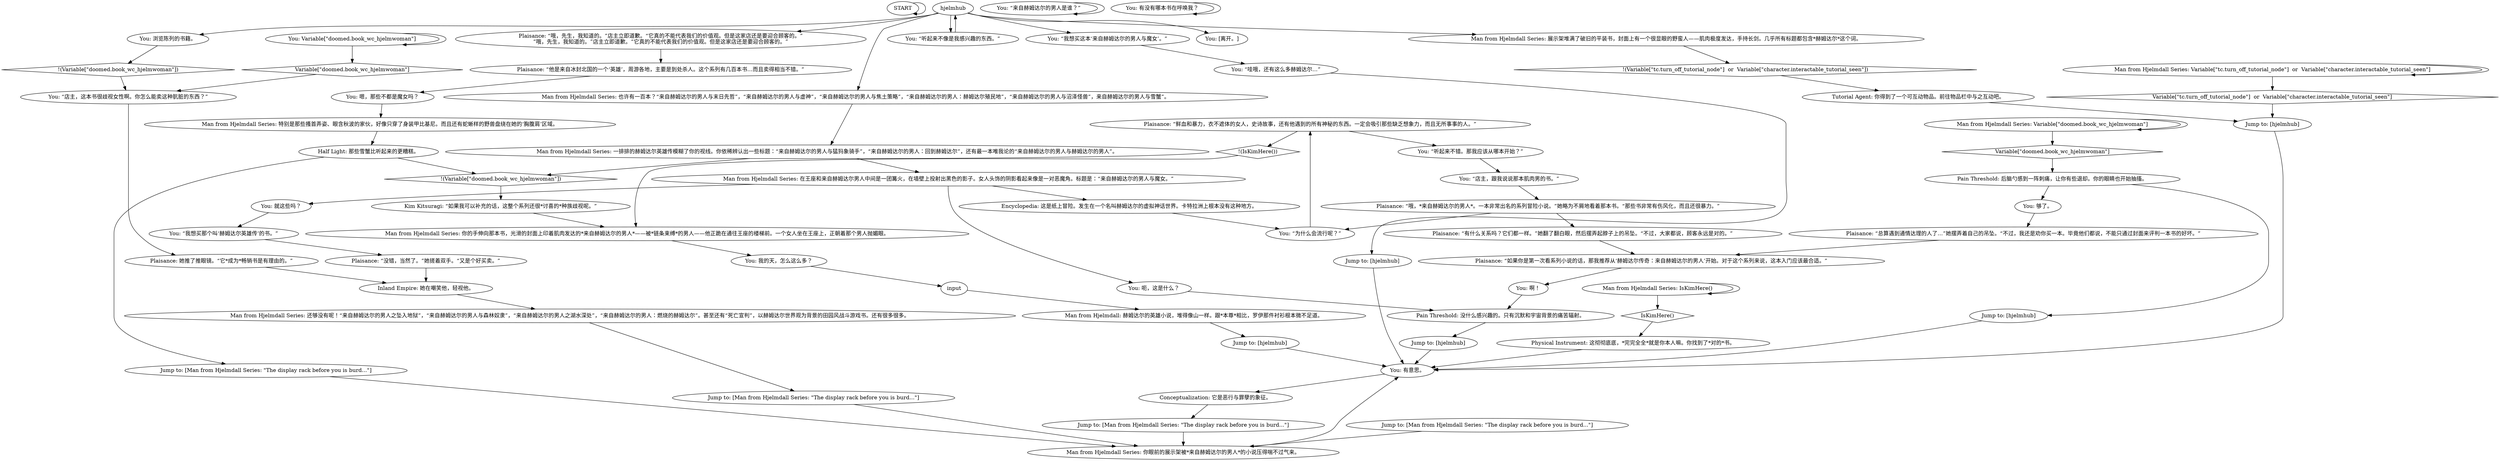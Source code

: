 # BOOKSTORE / HJELMSERIES
# A shelf full of Hjelmdall books. There are so many.
# ==================================================
digraph G {
	  0 [label="START"];
	  1 [label="input"];
	  2 [label="Man from Hjelmdall Series: 也许有一百本？“来自赫姆达尔的男人与末日先哲”，“来自赫姆达尔的男人与虚神”，“来自赫姆达尔的男人与焦土策略”，“来自赫姆达尔的男人：赫姆达尔殖民地”，“来自赫姆达尔的男人与沼泽怪兽”，来自赫姆达尔的男人与雪蟹”。"];
	  3 [label="You: “哇哦，还有这么多赫姆达尔…”"];
	  4 [label="Plaisance: 她推了推眼镜。“它*成为*畅销书是有理由的。”"];
	  5 [label="Man from Hjelmdall Series: IsKimHere()"];
	  6 [label="IsKimHere()", shape=diamond];
	  7 [label="!(IsKimHere())", shape=diamond];
	  8 [label="You: “听起来不像是我感兴趣的东西。”"];
	  9 [label="You: [离开。]"];
	  10 [label="You: “店主，跟我说说那本肌肉男的书。”"];
	  11 [label="Plaisance: “有什么关系吗？它们都一样。”她翻了翻白眼，然后摆弄起脖子上的吊坠。“不过，大家都说，顾客永远是对的。”"];
	  12 [label="You: “来自赫姆达尔的男人是谁？”"];
	  13 [label="Plaisance: “他是来自冰封北国的一个‘英雄’，周游各地，主要是到处杀人。这个系列有几百本书…而且卖得相当不错。”"];
	  14 [label="Jump to: [Man from Hjelmdall Series: \"The display rack before you is burd...\"]"];
	  15 [label="You: 就这些吗？"];
	  16 [label="You: 嗯，那些不都是魔女吗？"];
	  17 [label="Encyclopedia: 这是纸上冒险。发生在一个名叫赫姆达尔的虚拟神话世界。卡特拉洲上根本没有这种地方。"];
	  18 [label="You: “店主，这本书很歧视女性啊。你怎么能卖这种肮脏的东西？”"];
	  19 [label="Man from Hjelmdall Series: Variable[\"doomed.book_wc_hjelmwoman\"]"];
	  20 [label="Variable[\"doomed.book_wc_hjelmwoman\"]", shape=diamond];
	  21 [label="!(Variable[\"doomed.book_wc_hjelmwoman\"])", shape=diamond];
	  22 [label="You: 够了。"];
	  23 [label="You: 呃，这是什么？"];
	  24 [label="You: 有意思。"];
	  25 [label="hjelmhub"];
	  26 [label="Plaisance: “总算遇到通情达理的人了…”她摆弄着自己的吊坠。“不过，我还是劝你买一本。毕竟他们都说，不能只通过封面来评判一本书的好坏。”"];
	  27 [label="Jump to: [Man from Hjelmdall Series: \"The display rack before you is burd...\"]"];
	  28 [label="Jump to: [hjelmhub]"];
	  29 [label="You: 啊！"];
	  30 [label="Jump to: [hjelmhub]"];
	  31 [label="Man from Hjelmdall: 赫姆达尔的英雄小说，堆得像山一样。跟*本尊*相比，罗伊那件衬衫根本微不足道。"];
	  32 [label="Man from Hjelmdall Series: 展示架堆满了破旧的平装书，封面上有一个很显眼的野蛮人——肌肉极度发达，手持长剑。几乎所有标题都包含*赫姆达尔*这个词。"];
	  33 [label="You: “我想买那个叫‘赫姆达尔英雄传’的书。”"];
	  34 [label="Man from Hjelmdall Series: 还够没有呢！“来自赫姆达尔的男人之坠入地狱”，“来自赫姆达尔的男人与森林奴隶”，“来自赫姆达尔的男人之湖水深处”，“来自赫姆达尔的男人：燃烧的赫姆达尔”。甚至还有“死亡宣判”，以赫姆达尔世界观为背景的田园风战斗游戏书。还有很多很多。"];
	  35 [label="Man from Hjelmdall Series: 在王座和来自赫姆达尔男人中间是一团篝火，在墙壁上投射出黑色的影子。女人头饰的阴影看起来像是一对恶魔角。标题是：“来自赫姆达尔的男人与魔女。”"];
	  36 [label="You: 我的天，怎么这么多？"];
	  37 [label="Inland Empire: 她在嘲笑他，轻视他。"];
	  38 [label="Man from Hjelmdall Series: Variable[\"tc.turn_off_tutorial_node\"]  or  Variable[\"character.interactable_tutorial_seen\"]"];
	  39 [label="Variable[\"tc.turn_off_tutorial_node\"]  or  Variable[\"character.interactable_tutorial_seen\"]", shape=diamond];
	  40 [label="!(Variable[\"tc.turn_off_tutorial_node\"]  or  Variable[\"character.interactable_tutorial_seen\"])", shape=diamond];
	  41 [label="Physical Instrument: 这彻彻底底，*完完全全*就是你本人嘛。你找到了*对的*书。"];
	  42 [label="Kim Kitsuragi: “如果我可以补充的话，这整个系列还很*讨喜的*种族歧视呢。”"];
	  43 [label="Pain Threshold: 没什么感兴趣的。只有沉默和宇宙背景的痛苦辐射。"];
	  44 [label="Man from Hjelmdall Series: 你的手伸向那本书，光滑的封面上印着肌肉发达的*来自赫姆达尔的男人*——被*链条束缚*的男人——他正跪在通往王座的楼梯前。一个女人坐在王座上，正朝着那个男人抛媚眼。"];
	  45 [label="Plaisance: “哦，先生，我知道的。”店主立即道歉。“它真的不能代表我们的价值观。但是这家店还是要迎合顾客的。”\n“哦，先生，我知道的。”店主立即道歉。“它真的不能代表我们的价值观。但是这家店还是要迎合顾客的。”"];
	  46 [label="You: 有没有哪本书在呼唤我？"];
	  47 [label="You: Variable[\"doomed.book_wc_hjelmwoman\"]"];
	  48 [label="Variable[\"doomed.book_wc_hjelmwoman\"]", shape=diamond];
	  49 [label="!(Variable[\"doomed.book_wc_hjelmwoman\"])", shape=diamond];
	  50 [label="Man from Hjelmdall Series: 一排排的赫姆达尔英雄传模糊了你的视线。你依稀辨认出一些标题：“来自赫姆达尔的男人与猛犸象骑手”，“来自赫姆达尔的男人：回到赫姆达尔”，还有最一本唯我论的“来自赫姆达尔的男人与赫姆达尔的男人”。"];
	  51 [label="Half Light: 那些雪蟹比听起来的更糟糕。"];
	  52 [label="Conceptualization: 它是恶行与罪孽的象征。"];
	  53 [label="Jump to: [Man from Hjelmdall Series: \"The display rack before you is burd...\"]"];
	  54 [label="Man from Hjelmdall Series: 你眼前的展示架被*来自赫姆达尔的男人*的小说压得喘不过气来。"];
	  55 [label="You: 浏览陈列的书籍。"];
	  56 [label="You: “我想买这本‘来自赫姆达尔的男人与魔女’。”"];
	  57 [label="Plaisance: “哦，*来自赫姆达尔的男人*。一本非常出名的系列冒险小说。”她略为不屑地看着那本书。“那些书非常有伤风化，而且还很暴力。”"];
	  58 [label="Pain Threshold: 后脑勺感到一阵刺痛，让你有些退却。你的眼睛也开始抽搐。"];
	  59 [label="Plaisance: “没错，当然了。”她搓着双手。“又是个好买卖。”"];
	  60 [label="Jump to: [hjelmhub]"];
	  61 [label="Jump to: [Man from Hjelmdall Series: \"The display rack before you is burd...\"]"];
	  62 [label="Jump to: [hjelmhub]"];
	  63 [label="You: “听起来不错。那我应该从哪本开始？”"];
	  64 [label="Plaisance: “如果你是第一次看系列小说的话，那我推荐从‘赫姆达尔传奇：来自赫姆达尔的男人’开始。对于这个系列来说，这本入门应该最合适。”"];
	  65 [label="Tutorial Agent: 你得到了一个可互动物品。前往物品栏中与之互动吧。"];
	  66 [label="Jump to: [hjelmhub]"];
	  67 [label="Plaisance: “鲜血和暴力，衣不遮体的女人，史诗故事，还有他遇到的所有神秘的东西。一定会吸引那些缺乏想象力，而且无所事事的人。”"];
	  68 [label="You: “为什么会流行呢？”"];
	  69 [label="Man from Hjelmdall Series: 特别是那些搔首弄姿、眼含秋波的家伙，好像只穿了身装甲比基尼。而且还有蛇蜥样的野兽盘绕在她的‘胸腹肩’区域。"];
	  0 -> 0
	  1 -> 31
	  2 -> 50
	  3 -> 30
	  4 -> 37
	  5 -> 5
	  5 -> 6
	  6 -> 41
	  7 -> 44
	  8 -> 25
	  10 -> 57
	  11 -> 64
	  12 -> 12
	  13 -> 16
	  14 -> 54
	  15 -> 33
	  16 -> 69
	  17 -> 68
	  18 -> 4
	  19 -> 19
	  19 -> 20
	  20 -> 58
	  21 -> 42
	  22 -> 26
	  23 -> 43
	  24 -> 52
	  25 -> 32
	  25 -> 2
	  25 -> 8
	  25 -> 9
	  25 -> 45
	  25 -> 55
	  25 -> 56
	  26 -> 64
	  27 -> 54
	  28 -> 24
	  29 -> 43
	  30 -> 24
	  31 -> 66
	  32 -> 40
	  33 -> 59
	  34 -> 27
	  35 -> 17
	  35 -> 23
	  35 -> 15
	  36 -> 1
	  37 -> 34
	  38 -> 38
	  38 -> 39
	  39 -> 62
	  40 -> 65
	  41 -> 24
	  42 -> 44
	  43 -> 60
	  44 -> 36
	  45 -> 13
	  46 -> 46
	  47 -> 48
	  47 -> 47
	  48 -> 18
	  49 -> 18
	  50 -> 35
	  50 -> 21
	  51 -> 21
	  51 -> 14
	  52 -> 61
	  53 -> 54
	  54 -> 24
	  55 -> 49
	  56 -> 3
	  57 -> 11
	  57 -> 68
	  58 -> 28
	  58 -> 22
	  59 -> 37
	  60 -> 24
	  61 -> 54
	  62 -> 24
	  63 -> 10
	  64 -> 29
	  65 -> 62
	  66 -> 24
	  67 -> 7
	  67 -> 63
	  68 -> 67
	  69 -> 51
}


